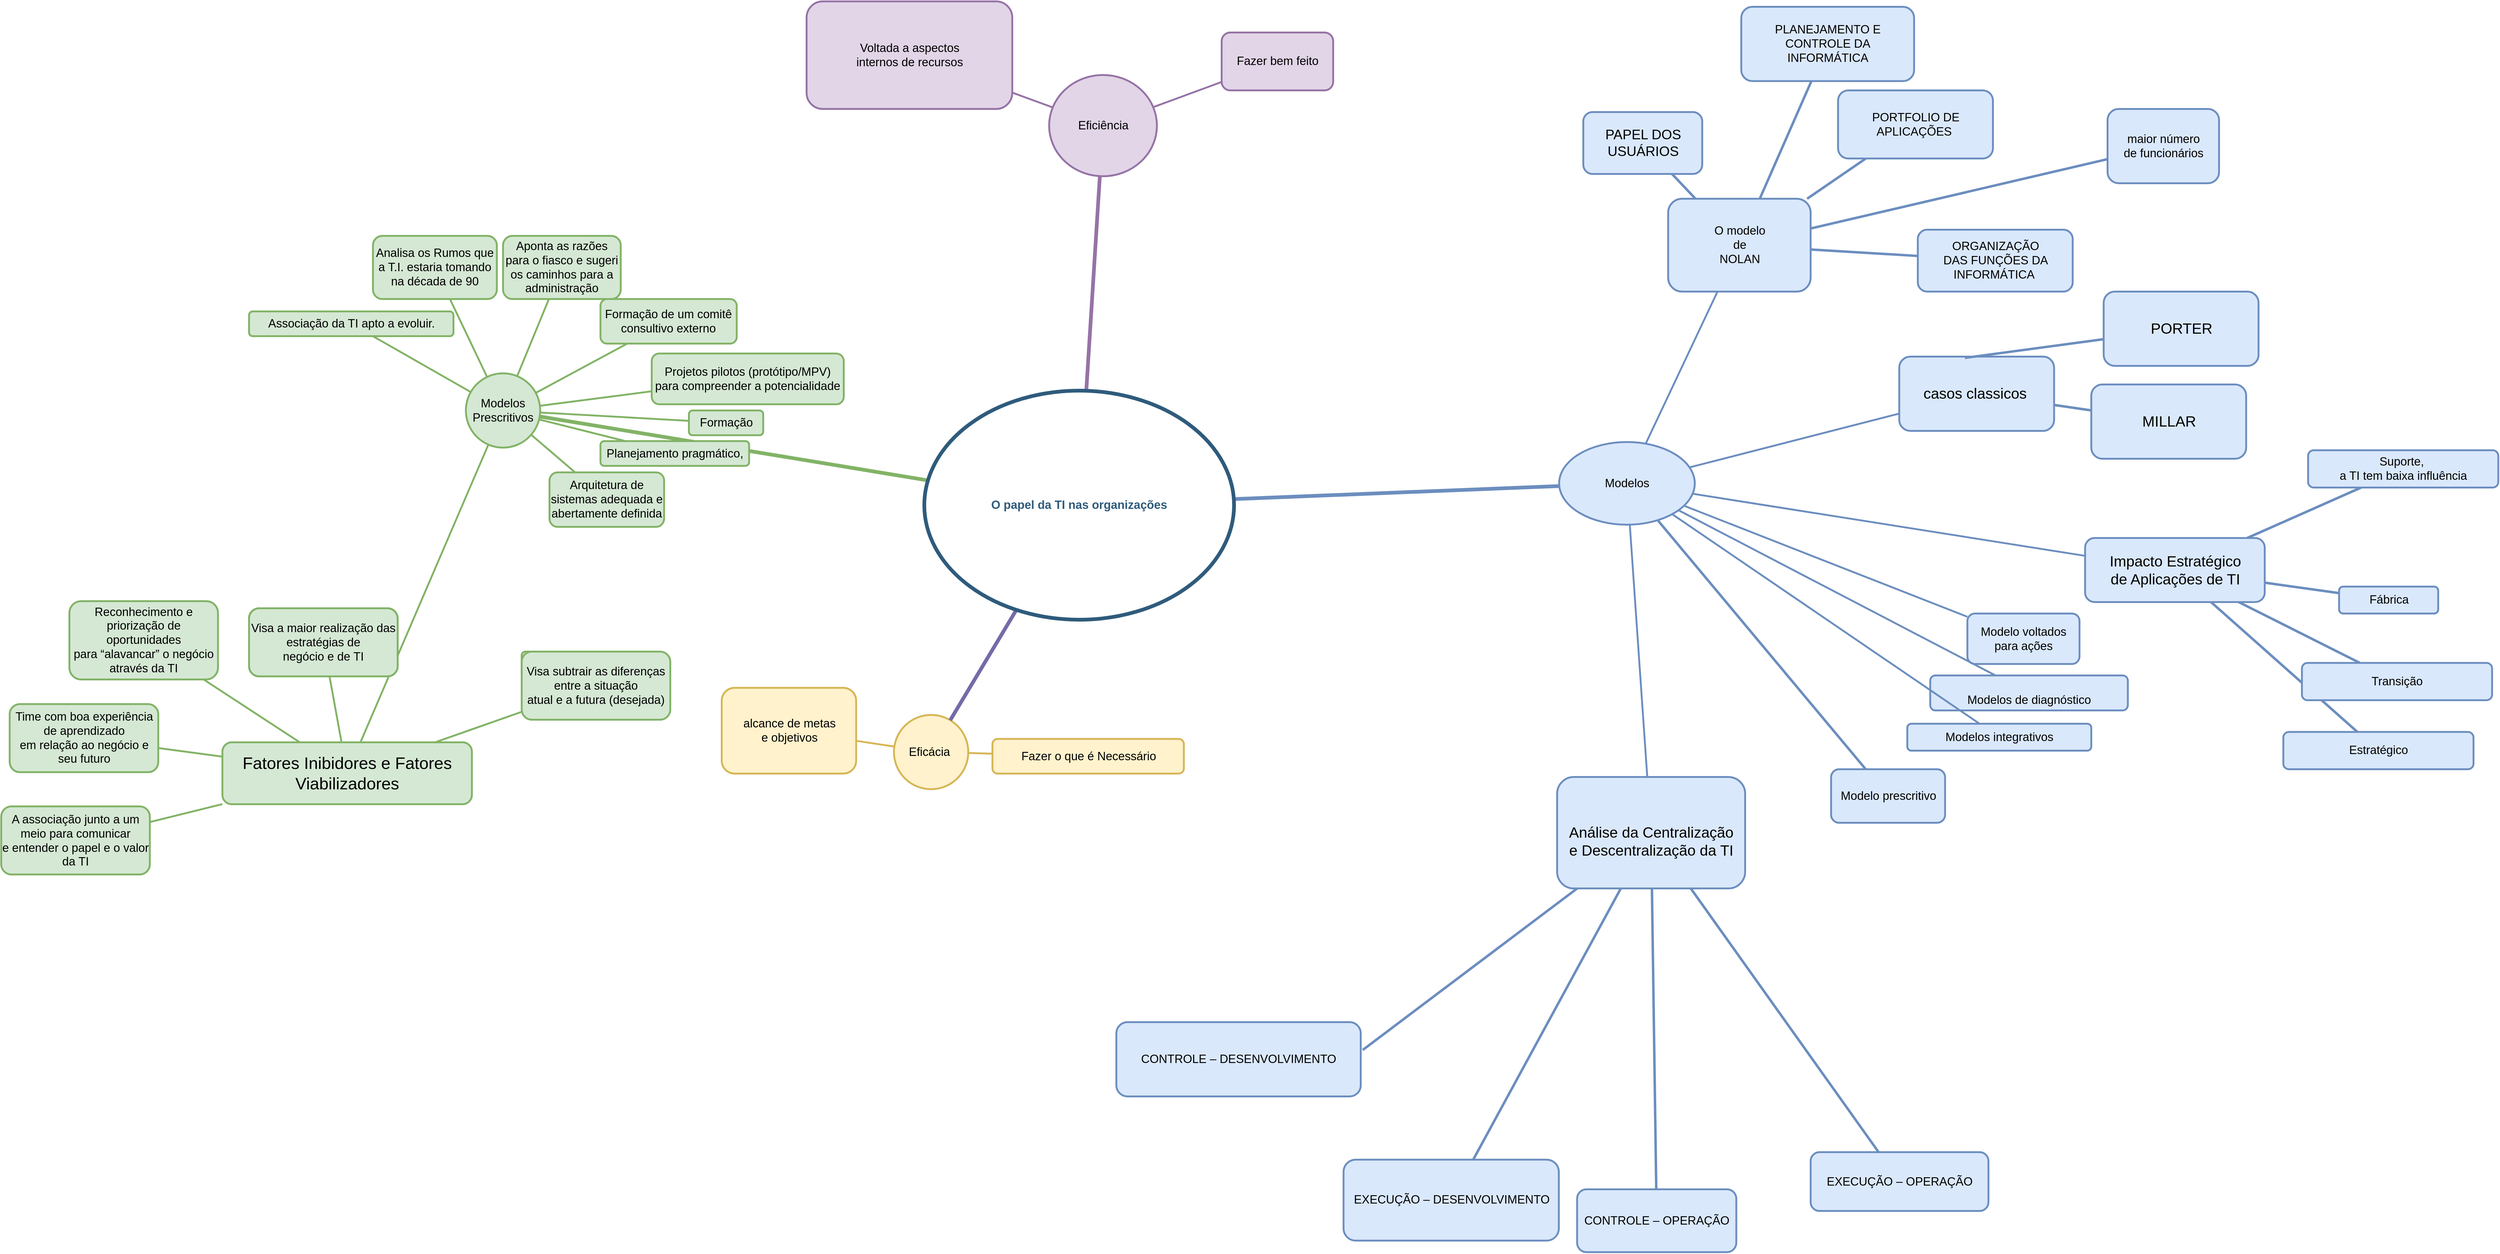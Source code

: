 <mxfile version="20.4.0" type="google"><diagram id="6a731a19-8d31-9384-78a2-239565b7b9f0" name="Page-1"><mxGraphModel grid="1" page="1" gridSize="10" guides="1" tooltips="1" connect="1" arrows="1" fold="1" pageScale="1" pageWidth="1169" pageHeight="827" background="none" math="0" shadow="0"><root><mxCell id="0"/><mxCell id="1" parent="0"/><mxCell id="1351" value="Modelos Prescritivos " style="ellipse;whiteSpace=wrap;html=1;shadow=0;fontFamily=Helvetica;fontSize=19;align=center;strokeWidth=3;fillColor=#d5e8d4;strokeColor=#82b366;" vertex="1" parent="1"><mxGeometry x="120" y="632.03" width="120" height="120" as="geometry"/></mxCell><mxCell id="1352" value="&lt;font style=&quot;font-size: 19px;&quot;&gt;Modelos&lt;/font&gt;" style="ellipse;whiteSpace=wrap;html=1;shadow=0;fontFamily=Helvetica;fontSize=19;align=center;strokeWidth=3;fillColor=#dae8fc;strokeColor=#6c8ebf;" vertex="1" parent="1"><mxGeometry x="1884.75" y="743" width="219" height="133.5" as="geometry"/></mxCell><mxCell id="1353" value="&lt;font style=&quot;font-size: 19px;&quot;&gt;Eficiência&lt;/font&gt;" style="ellipse;whiteSpace=wrap;html=1;shadow=0;fontFamily=Helvetica;fontSize=19;align=center;strokeWidth=3;fillColor=#e1d5e7;strokeColor=#9673a6;" vertex="1" parent="1"><mxGeometry x="1061.5" y="150.15" width="174" height="163.5" as="geometry"/></mxCell><mxCell id="1354" value="&lt;font style=&quot;font-size: 19px;&quot;&gt;Eficácia&amp;nbsp;&lt;/font&gt;" style="ellipse;whiteSpace=wrap;html=1;shadow=0;fontFamily=Helvetica;fontSize=19;align=center;strokeWidth=3;fillColor=#fff2cc;strokeColor=#d6b656;" vertex="1" parent="1"><mxGeometry x="811" y="1183.75" width="120" height="120" as="geometry"/></mxCell><mxCell id="1360" style="endArrow=none;strokeWidth=6;strokeColor=#82b366;html=1;fontSize=19;fillColor=#d5e8d4;" edge="1" parent="1" source="1515" target="1351"><mxGeometry relative="1" as="geometry"><mxPoint x="1243.802" y="620.974" as="sourcePoint"/></mxGeometry></mxCell><mxCell id="1361" style="endArrow=none;strokeWidth=6;strokeColor=#6c8ebf;html=1;fontSize=19;fillColor=#dae8fc;" edge="1" parent="1" source="1515" target="1352"><mxGeometry relative="1" as="geometry"><mxPoint x="1835.458" y="223.913" as="sourcePoint"/></mxGeometry></mxCell><mxCell id="1362" style="endArrow=none;strokeWidth=6;strokeColor=#9673a6;html=1;fontSize=19;fillColor=#e1d5e7;" edge="1" parent="1" source="1515" target="1353"><mxGeometry relative="1" as="geometry"/></mxCell><mxCell id="1364" style="endArrow=none;strokeWidth=6;strokeColor=#736ca8;html=1;fontSize=19;" edge="1" parent="1" source="1515" target="1354"><mxGeometry relative="1" as="geometry"/></mxCell><mxCell id="1390" value="" style="rounded=1;fillColor=#d5e8d4;strokeColor=#82b366;strokeWidth=3;shadow=0;html=1;fontSize=19;" vertex="1" parent="1"><mxGeometry x="210.12" y="1081.5" width="120" height="40" as="geometry"/></mxCell><mxCell id="1391" value="Associação da TI apto a evoluir." style="rounded=1;fillColor=#d5e8d4;strokeColor=#82b366;strokeWidth=3;shadow=0;html=1;fontSize=19;" vertex="1" parent="1"><mxGeometry x="-230" y="532.03" width="330" height="40" as="geometry"/></mxCell><mxCell id="1392" value="Analisa os Rumos que a T.I. estaria tomando na década de 90" style="rounded=1;fillColor=#d5e8d4;strokeColor=#82b366;strokeWidth=3;shadow=0;fontSize=19;whiteSpace=wrap;" vertex="1" parent="1"><mxGeometry x="-30" y="410" width="200" height="102.03" as="geometry"/></mxCell><mxCell id="1393" value="Aponta as razões para o fiasco e sugeri os caminhos para a administração" style="rounded=1;fillColor=#d5e8d4;strokeColor=#82b366;strokeWidth=3;shadow=0;html=1;fontSize=19;whiteSpace=wrap;" vertex="1" parent="1"><mxGeometry x="180" y="410" width="190" height="102.03" as="geometry"/></mxCell><mxCell id="1394" value="Formação de um comitê consultivo externo" style="rounded=1;fillColor=#d5e8d4;strokeColor=#82b366;strokeWidth=3;shadow=0;html=1;fontSize=19;whiteSpace=wrap;" vertex="1" parent="1"><mxGeometry x="337.25" y="512.03" width="220" height="72.03" as="geometry"/></mxCell><mxCell id="1395" value="&lt;div&gt;Projetos pilotos (protótipo/MPV)&lt;/div&gt;&lt;div&gt;para compreender a potencialidade&lt;/div&gt;" style="rounded=1;fillColor=#d5e8d4;strokeColor=#82b366;strokeWidth=3;shadow=0;html=1;fontSize=19;whiteSpace=wrap;" vertex="1" parent="1"><mxGeometry x="420" y="600" width="310" height="82.03" as="geometry"/></mxCell><mxCell id="1396" value="Formação" style="rounded=1;fillColor=#d5e8d4;strokeColor=#82b366;strokeWidth=3;shadow=0;html=1;fontSize=19;" vertex="1" parent="1"><mxGeometry x="480" y="692.03" width="120" height="40" as="geometry"/></mxCell><mxCell id="1397" value="Planejamento pragmático," style="rounded=1;fillColor=#d5e8d4;strokeColor=#82b366;strokeWidth=3;shadow=0;html=1;fontSize=19;" vertex="1" parent="1"><mxGeometry x="337.25" y="741.5" width="240" height="40" as="geometry"/></mxCell><mxCell id="1398" value="Arquitetura de sistemas adequada e abertamente definida" style="rounded=1;fillColor=#d5e8d4;strokeColor=#82b366;strokeWidth=3;shadow=0;html=1;fontSize=19;whiteSpace=wrap;" vertex="1" parent="1"><mxGeometry x="255" y="792.03" width="185" height="87.97" as="geometry"/></mxCell><mxCell id="1402" value="" style="edgeStyle=none;endArrow=none;strokeWidth=3;strokeColor=#82b366;html=1;fontSize=19;fillColor=#d5e8d4;" edge="1" parent="1" source="1351" target="QZikWlyJwUyEpNXA5WHQ-1542"><mxGeometry x="-980" y="412.03" width="100" height="100" as="geometry"><mxPoint x="-980" y="512.03" as="sourcePoint"/><mxPoint x="-880" y="412.03" as="targetPoint"/></mxGeometry></mxCell><mxCell id="1403" value="" style="edgeStyle=none;endArrow=none;strokeWidth=3;strokeColor=#82b366;html=1;fontSize=19;fillColor=#d5e8d4;" edge="1" parent="1" source="1351" target="1391"><mxGeometry x="-980" y="412.03" width="100" height="100" as="geometry"><mxPoint x="-980" y="512.03" as="sourcePoint"/><mxPoint x="-880" y="412.03" as="targetPoint"/></mxGeometry></mxCell><mxCell id="1404" value="" style="edgeStyle=none;endArrow=none;strokeWidth=3;strokeColor=#82b366;html=1;fontSize=19;fillColor=#d5e8d4;" edge="1" parent="1" source="1351" target="1392"><mxGeometry x="-980" y="412.03" width="100" height="100" as="geometry"><mxPoint x="-980" y="512.03" as="sourcePoint"/><mxPoint x="-880" y="412.03" as="targetPoint"/></mxGeometry></mxCell><mxCell id="1405" value="" style="edgeStyle=none;endArrow=none;strokeWidth=3;strokeColor=#82b366;html=1;fontSize=19;fillColor=#d5e8d4;" edge="1" parent="1" source="1351" target="1393"><mxGeometry x="-980" y="412.03" width="100" height="100" as="geometry"><mxPoint x="-980" y="512.03" as="sourcePoint"/><mxPoint x="-880" y="412.03" as="targetPoint"/></mxGeometry></mxCell><mxCell id="1406" value="" style="edgeStyle=none;endArrow=none;strokeWidth=3;strokeColor=#82b366;html=1;fontSize=19;fillColor=#d5e8d4;" edge="1" parent="1" source="1351" target="1394"><mxGeometry x="-980" y="412.03" width="100" height="100" as="geometry"><mxPoint x="-980" y="512.03" as="sourcePoint"/><mxPoint x="-880" y="412.03" as="targetPoint"/></mxGeometry></mxCell><mxCell id="1407" value="" style="edgeStyle=none;endArrow=none;strokeWidth=3;strokeColor=#82b366;html=1;fontSize=19;fillColor=#d5e8d4;" edge="1" parent="1" source="1351" target="1395"><mxGeometry x="-980" y="412.03" width="100" height="100" as="geometry"><mxPoint x="-980" y="512.03" as="sourcePoint"/><mxPoint x="-880" y="412.03" as="targetPoint"/></mxGeometry></mxCell><mxCell id="1408" value="" style="edgeStyle=none;endArrow=none;strokeWidth=3;strokeColor=#82b366;html=1;fontSize=19;fillColor=#d5e8d4;" edge="1" parent="1" source="1351" target="1396"><mxGeometry x="-980" y="412.03" width="100" height="100" as="geometry"><mxPoint x="-980" y="512.03" as="sourcePoint"/><mxPoint x="-880" y="412.03" as="targetPoint"/></mxGeometry></mxCell><mxCell id="1409" value="" style="edgeStyle=none;endArrow=none;strokeWidth=3;strokeColor=#82b366;html=1;fontSize=19;fillColor=#d5e8d4;" edge="1" parent="1" source="1351" target="1397"><mxGeometry x="-980" y="412.03" width="100" height="100" as="geometry"><mxPoint x="-980" y="512.03" as="sourcePoint"/><mxPoint x="-880" y="412.03" as="targetPoint"/></mxGeometry></mxCell><mxCell id="1410" value="" style="edgeStyle=none;endArrow=none;strokeWidth=3;strokeColor=#82b366;html=1;fontSize=19;fillColor=#d5e8d4;" edge="1" parent="1" source="1351" target="1398"><mxGeometry x="-980" y="412.03" width="100" height="100" as="geometry"><mxPoint x="-980" y="512.03" as="sourcePoint"/><mxPoint x="-880" y="412.03" as="targetPoint"/></mxGeometry></mxCell><mxCell id="1411" value="&lt;font style=&quot;font-size: 24px;&quot;&gt;casos classicos&amp;nbsp;&lt;/font&gt;" style="rounded=1;fillColor=#dae8fc;strokeColor=#6c8ebf;strokeWidth=3;shadow=0;html=1;fontSize=19;" vertex="1" parent="1"><mxGeometry x="2433.75" y="605" width="250" height="120" as="geometry"/></mxCell><mxCell id="1413" value="&lt;font style=&quot;font-size: 24px;&quot;&gt;&lt;br&gt;Análise da Centralização &lt;br&gt;e Descentralização da TI&lt;br&gt;&lt;/font&gt;" style="rounded=1;fillColor=#dae8fc;strokeColor=#6c8ebf;strokeWidth=3;shadow=0;html=1;fontSize=19;" vertex="1" parent="1"><mxGeometry x="1881.5" y="1284.06" width="303.5" height="180" as="geometry"/></mxCell><mxCell id="1414" value="PAPEL DOS&lt;br style=&quot;font-size: 22px;&quot;&gt;USUÁRIOS" style="rounded=1;fillColor=#dae8fc;strokeColor=#6c8ebf;strokeWidth=3;shadow=0;html=1;fontSize=22;" vertex="1" parent="1"><mxGeometry x="1923.75" y="210" width="192" height="100" as="geometry"/></mxCell><mxCell id="I_x66YGBrbUjMfRv_7i9-1545" style="rounded=0;orthogonalLoop=1;jettySize=auto;html=1;fontSize=19;strokeColor=#6c8ebf;endArrow=none;endFill=0;strokeWidth=4;fillColor=#dae8fc;" edge="1" parent="1" source="1415" target="I_x66YGBrbUjMfRv_7i9-1544"><mxGeometry relative="1" as="geometry"><mxPoint x="2270" y="340" as="sourcePoint"/></mxGeometry></mxCell><mxCell id="Ye3POSih27wKz1VsccQ0-1542" style="rounded=0;orthogonalLoop=1;jettySize=auto;html=1;fontSize=20;strokeColor=#6c8ebf;strokeWidth=4;endArrow=none;endFill=0;fillColor=#dae8fc;" edge="1" parent="1" source="1415" target="1414"><mxGeometry relative="1" as="geometry"/></mxCell><mxCell id="1415" value="&lt;font style=&quot;font-size: 19px;&quot;&gt;O modelo&lt;br style=&quot;font-size: 19px;&quot;&gt;de&lt;br style=&quot;font-size: 19px;&quot;&gt;NOLAN&lt;/font&gt;" style="rounded=1;fillColor=#dae8fc;strokeColor=#6c8ebf;strokeWidth=3;shadow=0;html=1;fontSize=19;" vertex="1" parent="1"><mxGeometry x="2060.75" y="350" width="230" height="150" as="geometry"/></mxCell><mxCell id="1416" value="&lt;span style=&quot;font-size: 19px;&quot;&gt;Modelo voltados&lt;/span&gt;&lt;br style=&quot;font-size: 19px;&quot;&gt;&lt;span style=&quot;font-size: 19px;&quot;&gt;para ações&lt;br style=&quot;font-size: 19px;&quot;&gt;&lt;/span&gt;" style="rounded=1;fillColor=#dae8fc;strokeColor=#6c8ebf;strokeWidth=3;shadow=0;html=1;fontSize=19;" vertex="1" parent="1"><mxGeometry x="2543.75" y="1020" width="181" height="81.5" as="geometry"/></mxCell><mxCell id="Ye3POSih27wKz1VsccQ0-1544" style="edgeStyle=none;rounded=0;orthogonalLoop=1;jettySize=auto;html=1;strokeColor=#6c8ebf;strokeWidth=4;fontSize=24;endArrow=none;endFill=0;fillColor=#dae8fc;" edge="1" parent="1" source="1418" target="Ye3POSih27wKz1VsccQ0-1543"><mxGeometry relative="1" as="geometry"/></mxCell><mxCell id="Ye3POSih27wKz1VsccQ0-1547" style="edgeStyle=none;rounded=0;orthogonalLoop=1;jettySize=auto;html=1;strokeColor=#6c8ebf;strokeWidth=4;fontSize=24;endArrow=none;endFill=0;fillColor=#dae8fc;" edge="1" parent="1" source="1418" target="Ye3POSih27wKz1VsccQ0-1546"><mxGeometry relative="1" as="geometry"/></mxCell><mxCell id="Ye3POSih27wKz1VsccQ0-1549" style="edgeStyle=none;rounded=0;orthogonalLoop=1;jettySize=auto;html=1;strokeColor=#6c8ebf;strokeWidth=4;fontSize=24;endArrow=none;endFill=0;fillColor=#dae8fc;" edge="1" parent="1" source="1418" target="Ye3POSih27wKz1VsccQ0-1548"><mxGeometry relative="1" as="geometry"/></mxCell><mxCell id="Ye3POSih27wKz1VsccQ0-1551" style="edgeStyle=none;rounded=0;orthogonalLoop=1;jettySize=auto;html=1;strokeColor=#6c8ebf;strokeWidth=4;fontSize=24;endArrow=none;endFill=0;fillColor=#dae8fc;" edge="1" parent="1" source="1418" target="Ye3POSih27wKz1VsccQ0-1550"><mxGeometry relative="1" as="geometry"/></mxCell><mxCell id="1418" value="Impacto Estratégico&#10;de Aplicações de TI " style="rounded=1;fillColor=#dae8fc;strokeColor=#6c8ebf;strokeWidth=3;shadow=0;html=1;fontSize=24;" vertex="1" parent="1"><mxGeometry x="2733.75" y="898" width="290" height="103.5" as="geometry"/></mxCell><mxCell id="1419" value="&lt;br style=&quot;font-size: 19px;&quot;&gt;&lt;font style=&quot;font-size: 19px;&quot;&gt;Modelos de diagnóstico&lt;br style=&quot;font-size: 19px;&quot;&gt;&lt;/font&gt;" style="rounded=1;fillColor=#dae8fc;strokeColor=#6c8ebf;strokeWidth=3;shadow=0;html=1;fontSize=19;" vertex="1" parent="1"><mxGeometry x="2483.75" y="1120" width="319" height="56.5" as="geometry"/></mxCell><mxCell id="1421" value="&lt;font style=&quot;font-size: 19px;&quot;&gt;Modelos integrativos&lt;/font&gt;" style="rounded=1;fillColor=#dae8fc;strokeColor=#6c8ebf;strokeWidth=3;shadow=0;html=1;fontSize=19;" vertex="1" parent="1"><mxGeometry x="2446.75" y="1198" width="297" height="43.5" as="geometry"/></mxCell><mxCell id="1423" value="" style="edgeStyle=none;endArrow=none;strokeWidth=3;strokeColor=#6c8ebf;html=1;fontSize=19;fillColor=#dae8fc;" edge="1" parent="1" source="1352" target="1411"><mxGeometry x="104.75" y="776.5" width="100" height="100" as="geometry"><mxPoint x="104.75" y="876.5" as="sourcePoint"/><mxPoint x="204.75" y="776.5" as="targetPoint"/></mxGeometry></mxCell><mxCell id="1424" value="" style="edgeStyle=none;endArrow=none;strokeWidth=3;strokeColor=#6c8ebf;html=1;fontSize=19;fillColor=#dae8fc;" edge="1" parent="1" source="1352" target="1413"><mxGeometry x="104.75" y="776.5" width="100" height="100" as="geometry"><mxPoint x="104.75" y="876.5" as="sourcePoint"/><mxPoint x="204.75" y="776.5" as="targetPoint"/></mxGeometry></mxCell><mxCell id="1426" value="" style="edgeStyle=none;endArrow=none;strokeWidth=3;strokeColor=#6c8ebf;html=1;fontSize=19;fillColor=#dae8fc;" edge="1" parent="1" source="1352" target="1415"><mxGeometry x="104.75" y="776.5" width="100" height="100" as="geometry"><mxPoint x="104.75" y="876.5" as="sourcePoint"/><mxPoint x="204.75" y="776.5" as="targetPoint"/></mxGeometry></mxCell><mxCell id="1427" value="" style="edgeStyle=none;endArrow=none;strokeWidth=3;strokeColor=#6c8ebf;html=1;fontSize=19;fillColor=#dae8fc;" edge="1" parent="1" source="1352" target="1416"><mxGeometry x="104.75" y="776.5" width="100" height="100" as="geometry"><mxPoint x="104.75" y="876.5" as="sourcePoint"/><mxPoint x="204.75" y="776.5" as="targetPoint"/></mxGeometry></mxCell><mxCell id="1429" value="" style="edgeStyle=none;endArrow=none;strokeWidth=3;strokeColor=#6c8ebf;html=1;fontSize=19;fillColor=#dae8fc;" edge="1" parent="1" source="1352" target="1418"><mxGeometry x="104.75" y="776.5" width="100" height="100" as="geometry"><mxPoint x="104.75" y="876.5" as="sourcePoint"/><mxPoint x="204.75" y="776.5" as="targetPoint"/></mxGeometry></mxCell><mxCell id="1430" value="" style="edgeStyle=none;endArrow=none;strokeWidth=3;strokeColor=#6c8ebf;html=1;fontSize=19;fillColor=#dae8fc;" edge="1" parent="1" source="1352" target="1419"><mxGeometry x="104.75" y="776.5" width="100" height="100" as="geometry"><mxPoint x="104.75" y="876.5" as="sourcePoint"/><mxPoint x="204.75" y="776.5" as="targetPoint"/></mxGeometry></mxCell><mxCell id="1433" value="" style="edgeStyle=none;endArrow=none;strokeWidth=3;strokeColor=#6c8ebf;html=1;fontSize=19;fillColor=#dae8fc;" edge="1" parent="1" source="1352" target="1421"><mxGeometry x="104.75" y="776.5" width="100" height="100" as="geometry"><mxPoint x="104.75" y="876.5" as="sourcePoint"/><mxPoint x="204.75" y="776.5" as="targetPoint"/></mxGeometry></mxCell><mxCell id="1444" value="&lt;font style=&quot;font-size: 19px;&quot;&gt;Fazer bem feito&lt;/font&gt;" style="rounded=1;fillColor=#e1d5e7;strokeColor=#9673a6;strokeWidth=3;shadow=0;html=1;fontSize=19;" vertex="1" parent="1"><mxGeometry x="1340" y="81.5" width="180" height="93.5" as="geometry"/></mxCell><mxCell id="1445" value="&lt;font style=&quot;font-size: 19px;&quot;&gt;Voltada a aspectos &lt;br style=&quot;font-size: 19px;&quot;&gt;internos de recursos&lt;/font&gt;" style="rounded=1;fillColor=#e1d5e7;strokeColor=#9673a6;strokeWidth=3;shadow=0;html=1;align=center;fontSize=19;" vertex="1" parent="1"><mxGeometry x="670" y="31.25" width="332" height="173.75" as="geometry"/></mxCell><mxCell id="1455" value="" style="edgeStyle=none;endArrow=none;strokeWidth=3;strokeColor=#9673a6;html=1;fontSize=19;fillColor=#e1d5e7;" edge="1" parent="1" source="1353" target="1444"><mxGeometry x="-1687.5" y="-1134.85" width="100" height="100" as="geometry"><mxPoint x="-1687.5" y="-1034.85" as="sourcePoint"/><mxPoint x="-1587.5" y="-1134.85" as="targetPoint"/></mxGeometry></mxCell><mxCell id="1456" value="" style="edgeStyle=none;endArrow=none;strokeWidth=3;strokeColor=#9673a6;html=1;fontSize=19;fillColor=#e1d5e7;" edge="1" parent="1" source="1353" target="1445"><mxGeometry x="-1687.5" y="-1134.85" width="100" height="100" as="geometry"><mxPoint x="-1687.5" y="-1034.85" as="sourcePoint"/><mxPoint x="-1587.5" y="-1134.85" as="targetPoint"/></mxGeometry></mxCell><mxCell id="1459" value="&lt;font style=&quot;font-size: 19px;&quot;&gt;Fazer o que é Necessário&lt;/font&gt;" style="rounded=1;fillColor=#fff2cc;strokeColor=#d6b656;strokeWidth=3;shadow=0;html=1;fontSize=19;" vertex="1" parent="1"><mxGeometry x="970" y="1222.5" width="309" height="56" as="geometry"/></mxCell><mxCell id="1460" value="&lt;font style=&quot;font-size: 19px;&quot;&gt;alcance de metas&lt;br style=&quot;font-size: 19px;&quot;&gt;e objetivos&lt;br style=&quot;font-size: 19px;&quot;&gt;&lt;/font&gt;" style="rounded=1;fillColor=#fff2cc;strokeColor=#d6b656;strokeWidth=3;shadow=0;html=1;fontSize=19;" vertex="1" parent="1"><mxGeometry x="533" y="1140" width="217" height="138.5" as="geometry"/></mxCell><mxCell id="1463" value="" style="edgeStyle=none;endArrow=none;strokeWidth=3;strokeColor=#d6b656;html=1;fontSize=19;fillColor=#fff2cc;" edge="1" parent="1" source="1354" target="1460"><mxGeometry x="-649" y="-91.25" width="100" height="100" as="geometry"><mxPoint x="-649" y="8.75" as="sourcePoint"/><mxPoint x="-549" y="-91.25" as="targetPoint"/></mxGeometry></mxCell><mxCell id="1514" style="edgeStyle=orthogonalEdgeStyle;rounded=0;html=1;exitX=0.75;exitY=0;entryX=0.75;entryY=0;startArrow=none;startFill=0;endArrow=block;endFill=1;jettySize=auto;orthogonalLoop=1;strokeColor=#6c8ebf;strokeWidth=6;fontSize=19;fontColor=#2F5B7C;fillColor=#dae8fc;" edge="1" parent="1" source="1414" target="1414"><mxGeometry relative="1" as="geometry"/></mxCell><mxCell id="1515" value="O papel da TI nas organizações" style="ellipse;whiteSpace=wrap;html=1;shadow=0;fontFamily=Helvetica;fontSize=19;fontColor=#2F5B7C;align=center;strokeColor=#2F5B7C;strokeWidth=6;fillColor=#FFFFFF;fontStyle=1;gradientColor=none;" vertex="1" parent="1"><mxGeometry x="860" y="660" width="500" height="370" as="geometry"/></mxCell><mxCell id="1541" value="" style="edgeStyle=none;endArrow=none;strokeWidth=3;strokeColor=#d6b656;html=1;fontSize=19;fillColor=#fff2cc;" edge="1" parent="1" source="1354" target="1459"><mxGeometry x="-2074" y="-396.25" width="100" height="100" as="geometry"><mxPoint x="-2074" y="-296.25" as="sourcePoint"/><mxPoint x="-1974" y="-396.25" as="targetPoint"/></mxGeometry></mxCell><mxCell id="I_x66YGBrbUjMfRv_7i9-1568" value="" style="edgeStyle=none;rounded=0;orthogonalLoop=1;jettySize=auto;html=1;strokeColor=#6c8ebf;strokeWidth=4;fontSize=24;endArrow=none;endFill=0;fillColor=#dae8fc;" edge="1" parent="1" source="1417" target="1352"><mxGeometry relative="1" as="geometry"/></mxCell><mxCell id="1417" value="Modelo prescritivo" style="rounded=1;fillColor=#dae8fc;strokeColor=#6c8ebf;strokeWidth=3;shadow=0;html=1;fontSize=19;" vertex="1" parent="1"><mxGeometry x="2323.75" y="1271.5" width="184" height="86.5" as="geometry"/></mxCell><mxCell id="I_x66YGBrbUjMfRv_7i9-1544" value="PORTFOLIO DE&lt;br style=&quot;font-size: 19px;&quot;&gt;APLICAÇÕES&amp;nbsp;&lt;span style=&quot;font-size: 19px;&quot;&gt;&lt;br style=&quot;font-size: 19px;&quot;&gt;&lt;/span&gt;" style="rounded=1;fillColor=#dae8fc;strokeColor=#6c8ebf;strokeWidth=3;shadow=0;html=1;fontSize=19;" vertex="1" parent="1"><mxGeometry x="2335" y="175" width="250" height="110" as="geometry"/></mxCell><mxCell id="I_x66YGBrbUjMfRv_7i9-1549" value="" style="edgeStyle=none;rounded=0;orthogonalLoop=1;jettySize=auto;html=1;strokeColor=#6c8ebf;strokeWidth=4;fontSize=19;endArrow=none;endFill=0;fillColor=#dae8fc;" edge="1" parent="1" source="I_x66YGBrbUjMfRv_7i9-1548" target="1415"><mxGeometry relative="1" as="geometry"/></mxCell><mxCell id="I_x66YGBrbUjMfRv_7i9-1548" value="ORGANIZAÇÃO&lt;br style=&quot;font-size: 19px;&quot;&gt;DAS FUNÇÕES DA&lt;br style=&quot;font-size: 19px;&quot;&gt;INFORMÁTICA&amp;nbsp;&lt;span style=&quot;font-size: 19px;&quot;&gt;&lt;br style=&quot;font-size: 19px;&quot;&gt;&lt;/span&gt;" style="rounded=1;fillColor=#dae8fc;strokeColor=#6c8ebf;strokeWidth=3;shadow=0;html=1;fontSize=19;" vertex="1" parent="1"><mxGeometry x="2463.75" y="400" width="250" height="100" as="geometry"/></mxCell><mxCell id="I_x66YGBrbUjMfRv_7i9-1552" style="edgeStyle=none;rounded=0;orthogonalLoop=1;jettySize=auto;html=1;strokeColor=#6c8ebf;strokeWidth=4;fontSize=19;endArrow=none;endFill=0;fillColor=#dae8fc;" edge="1" parent="1" source="I_x66YGBrbUjMfRv_7i9-1551" target="1415"><mxGeometry relative="1" as="geometry"/></mxCell><mxCell id="I_x66YGBrbUjMfRv_7i9-1551" value="&lt;font style=&quot;font-size: 19px;&quot;&gt;PLANEJAMENTO E&lt;br style=&quot;font-size: 19px;&quot;&gt;CONTROLE DA&lt;br style=&quot;font-size: 19px;&quot;&gt;INFORMÁTICA&lt;/font&gt;&lt;span style=&quot;font-size: 19px;&quot;&gt;&lt;br style=&quot;font-size: 19px;&quot;&gt;&lt;/span&gt;" style="rounded=1;fillColor=#dae8fc;strokeColor=#6c8ebf;strokeWidth=3;shadow=0;html=1;fontSize=19;" vertex="1" parent="1"><mxGeometry x="2178.75" y="40" width="279" height="120" as="geometry"/></mxCell><mxCell id="I_x66YGBrbUjMfRv_7i9-1553" style="edgeStyle=none;rounded=0;orthogonalLoop=1;jettySize=auto;html=1;exitX=1;exitY=1;exitDx=0;exitDy=0;strokeColor=#6c8ebf;strokeWidth=4;fontSize=19;endArrow=none;endFill=0;fillColor=#dae8fc;" edge="1" parent="1" source="I_x66YGBrbUjMfRv_7i9-1551" target="I_x66YGBrbUjMfRv_7i9-1551"><mxGeometry relative="1" as="geometry"/></mxCell><mxCell id="I_x66YGBrbUjMfRv_7i9-1558" value="" style="edgeStyle=none;rounded=0;orthogonalLoop=1;jettySize=auto;html=1;strokeColor=#6c8ebf;strokeWidth=4;fontSize=24;endArrow=none;endFill=0;fillColor=#dae8fc;" edge="1" parent="1" source="I_x66YGBrbUjMfRv_7i9-1554" target="1413"><mxGeometry relative="1" as="geometry"/></mxCell><mxCell id="I_x66YGBrbUjMfRv_7i9-1554" value="EXECUÇÃO – OPERAÇÃO&lt;span style=&quot;font-size: 19px;&quot;&gt;&lt;br style=&quot;font-size: 19px;&quot;&gt;&lt;/span&gt;" style="rounded=1;fillColor=#dae8fc;strokeColor=#6c8ebf;strokeWidth=3;shadow=0;html=1;fontSize=19;" vertex="1" parent="1"><mxGeometry x="2290.75" y="1890" width="287" height="95" as="geometry"/></mxCell><mxCell id="I_x66YGBrbUjMfRv_7i9-1559" value="" style="edgeStyle=none;rounded=0;orthogonalLoop=1;jettySize=auto;html=1;strokeColor=#6c8ebf;strokeWidth=4;fontSize=24;endArrow=none;endFill=0;fillColor=#dae8fc;" edge="1" parent="1" source="I_x66YGBrbUjMfRv_7i9-1555" target="1413"><mxGeometry relative="1" as="geometry"/></mxCell><mxCell id="I_x66YGBrbUjMfRv_7i9-1555" value="CONTROLE – OPERAÇÃO&lt;span style=&quot;font-size: 19px;&quot;&gt;&lt;br style=&quot;font-size: 19px;&quot;&gt;&lt;/span&gt;" style="rounded=1;fillColor=#dae8fc;strokeColor=#6c8ebf;strokeWidth=3;shadow=0;html=1;fontSize=19;" vertex="1" parent="1"><mxGeometry x="1913.75" y="1950" width="257" height="101.5" as="geometry"/></mxCell><mxCell id="I_x66YGBrbUjMfRv_7i9-1560" style="edgeStyle=none;rounded=0;orthogonalLoop=1;jettySize=auto;html=1;strokeColor=#6c8ebf;strokeWidth=4;fontSize=24;endArrow=none;endFill=0;fillColor=#dae8fc;" edge="1" parent="1" source="I_x66YGBrbUjMfRv_7i9-1556" target="1413"><mxGeometry relative="1" as="geometry"><mxPoint x="1708" y="942.935" as="targetPoint"/></mxGeometry></mxCell><mxCell id="I_x66YGBrbUjMfRv_7i9-1556" value="EXECUÇÃO – DESENVOLVIMENTO&lt;span style=&quot;font-size: 19px;&quot;&gt;&lt;br style=&quot;font-size: 19px;&quot;&gt;&lt;/span&gt;" style="rounded=1;fillColor=#dae8fc;strokeColor=#6c8ebf;strokeWidth=3;shadow=0;html=1;fontSize=19;" vertex="1" parent="1"><mxGeometry x="1536.75" y="1902.12" width="347.5" height="130.75" as="geometry"/></mxCell><mxCell id="I_x66YGBrbUjMfRv_7i9-1557" value="CONTROLE – DESENVOLVIMENTO&lt;span style=&quot;font-size: 19px;&quot;&gt;&lt;br style=&quot;font-size: 19px;&quot;&gt;&lt;/span&gt;" style="rounded=1;fillColor=#dae8fc;strokeColor=#6c8ebf;strokeWidth=3;shadow=0;html=1;fontSize=19;" vertex="1" parent="1"><mxGeometry x="1170" y="1680" width="394.5" height="120" as="geometry"/></mxCell><mxCell id="Ye3POSih27wKz1VsccQ0-1543" value="Suporte,&amp;nbsp;&lt;br&gt;a TI tem baixa influência" style="rounded=1;fillColor=#dae8fc;strokeColor=#6c8ebf;strokeWidth=3;shadow=0;html=1;fontSize=19;" vertex="1" parent="1"><mxGeometry x="3093.75" y="756.25" width="307" height="60.25" as="geometry"/></mxCell><mxCell id="Ye3POSih27wKz1VsccQ0-1546" value="Fábrica" style="rounded=1;fillColor=#dae8fc;strokeColor=#6c8ebf;strokeWidth=3;shadow=0;html=1;fontSize=19;" vertex="1" parent="1"><mxGeometry x="3143.75" y="976.5" width="160" height="43.5" as="geometry"/></mxCell><mxCell id="I_x66YGBrbUjMfRv_7i9-1563" style="edgeStyle=none;rounded=0;orthogonalLoop=1;jettySize=auto;html=1;strokeColor=#6c8ebf;strokeWidth=4;fontSize=24;endArrow=none;endFill=0;exitX=1.008;exitY=0.375;exitDx=0;exitDy=0;exitPerimeter=0;fillColor=#dae8fc;" edge="1" parent="1" source="I_x66YGBrbUjMfRv_7i9-1557" target="1413"><mxGeometry relative="1" as="geometry"><mxPoint x="1858" y="1672.4" as="targetPoint"/><mxPoint x="1693.691" y="1594.81" as="sourcePoint"/></mxGeometry></mxCell><mxCell id="Ye3POSih27wKz1VsccQ0-1548" value="Transição" style="rounded=1;fillColor=#dae8fc;strokeColor=#6c8ebf;strokeWidth=3;shadow=0;html=1;fontSize=19;" vertex="1" parent="1"><mxGeometry x="3083.75" y="1099.75" width="307" height="60.25" as="geometry"/></mxCell><mxCell id="Ye3POSih27wKz1VsccQ0-1550" value="Estratégico" style="rounded=1;fillColor=#dae8fc;strokeColor=#6c8ebf;strokeWidth=3;shadow=0;html=1;fontSize=19;" vertex="1" parent="1"><mxGeometry x="3053.75" y="1211.25" width="307" height="60.25" as="geometry"/></mxCell><mxCell id="I_x66YGBrbUjMfRv_7i9-1564" value="&lt;font style=&quot;font-size: 24px;&quot;&gt;PORTER&lt;/font&gt;" style="rounded=1;fillColor=#dae8fc;strokeColor=#6c8ebf;strokeWidth=3;shadow=0;html=1;fontSize=19;" vertex="1" parent="1"><mxGeometry x="2763.75" y="500" width="250" height="120" as="geometry"/></mxCell><mxCell id="I_x66YGBrbUjMfRv_7i9-1566" value="" style="edgeStyle=none;rounded=0;orthogonalLoop=1;jettySize=auto;html=1;strokeColor=#6c8ebf;strokeWidth=4;fontSize=24;endArrow=none;endFill=0;fillColor=#dae8fc;" edge="1" parent="1" source="I_x66YGBrbUjMfRv_7i9-1565" target="1411"><mxGeometry relative="1" as="geometry"/></mxCell><mxCell id="I_x66YGBrbUjMfRv_7i9-1565" value="&lt;font style=&quot;font-size: 24px;&quot;&gt;MILLAR&lt;/font&gt;" style="rounded=1;fillColor=#dae8fc;strokeColor=#6c8ebf;strokeWidth=3;shadow=0;html=1;fontSize=19;" vertex="1" parent="1"><mxGeometry x="2743.75" y="650" width="250" height="120" as="geometry"/></mxCell><mxCell id="I_x66YGBrbUjMfRv_7i9-1567" value="" style="edgeStyle=none;rounded=0;orthogonalLoop=1;jettySize=auto;html=1;strokeColor=#6c8ebf;strokeWidth=4;fontSize=19;endArrow=none;endFill=0;entryX=0.424;entryY=0.017;entryDx=0;entryDy=0;entryPerimeter=0;fillColor=#dae8fc;" edge="1" parent="1" source="I_x66YGBrbUjMfRv_7i9-1564" target="1411"><mxGeometry relative="1" as="geometry"><mxPoint x="2473.75" y="452.433" as="sourcePoint"/><mxPoint x="2300.75" y="441.961" as="targetPoint"/></mxGeometry></mxCell><mxCell id="I_x66YGBrbUjMfRv_7i9-1572" value="maior número &lt;br&gt;de funcionários" style="rounded=1;fillColor=#dae8fc;strokeColor=#6c8ebf;strokeWidth=3;shadow=0;html=1;fontSize=19;" vertex="1" parent="1"><mxGeometry x="2770" y="205" width="180" height="120" as="geometry"/></mxCell><mxCell id="QZikWlyJwUyEpNXA5WHQ-1546" style="edgeStyle=none;rounded=0;orthogonalLoop=1;jettySize=auto;html=1;fontSize=27;endArrow=none;endFill=0;strokeColor=#82b366;strokeWidth=3;fillColor=#d5e8d4;" edge="1" parent="1" source="QZikWlyJwUyEpNXA5WHQ-1542" target="QZikWlyJwUyEpNXA5WHQ-1544"><mxGeometry relative="1" as="geometry"/></mxCell><mxCell id="QZikWlyJwUyEpNXA5WHQ-1542" value="Fatores Inibidores e Fatores Viabilizadores" style="rounded=1;fillColor=#d5e8d4;strokeColor=#82b366;strokeWidth=3;shadow=0;fontSize=27;whiteSpace=wrap;html=1;" vertex="1" parent="1"><mxGeometry x="-273" y="1228" width="402.75" height="100" as="geometry"/></mxCell><mxCell id="QZikWlyJwUyEpNXA5WHQ-1543" value="" style="rounded=1;fillColor=#d5e8d4;strokeColor=#82b366;strokeWidth=3;shadow=0;html=1;fontSize=19;" vertex="1" parent="1"><mxGeometry x="210.12" y="1081.5" width="120" height="40" as="geometry"/></mxCell><mxCell id="QZikWlyJwUyEpNXA5WHQ-1544" value="&lt;div&gt;Visa subtrair as diferenças entre a situação&lt;/div&gt;&lt;div&gt;atual e a futura (desejada)&lt;/div&gt;" style="rounded=1;fillColor=#d5e8d4;strokeColor=#82b366;strokeWidth=3;shadow=0;html=1;fontSize=19;whiteSpace=wrap;" vertex="1" parent="1"><mxGeometry x="210.12" y="1081.5" width="239.88" height="110" as="geometry"/></mxCell><mxCell id="QZikWlyJwUyEpNXA5WHQ-1547" value="visa diminuir as diferenças entre a situação&lt;br&gt;atual e a futura (desejada)" style="rounded=1;fillColor=#d5e8d4;strokeColor=#82b366;strokeWidth=3;shadow=0;html=1;fontSize=19;whiteSpace=wrap;" vertex="1" parent="1"><mxGeometry x="-230" y="1011.5" width="239.88" height="110" as="geometry"/></mxCell><mxCell id="QZikWlyJwUyEpNXA5WHQ-1549" style="edgeStyle=none;rounded=0;orthogonalLoop=1;jettySize=auto;html=1;strokeColor=#82b366;strokeWidth=3;fontSize=27;endArrow=none;endFill=0;fillColor=#d5e8d4;" edge="1" parent="1" source="QZikWlyJwUyEpNXA5WHQ-1548" target="QZikWlyJwUyEpNXA5WHQ-1542"><mxGeometry relative="1" as="geometry"/></mxCell><mxCell id="QZikWlyJwUyEpNXA5WHQ-1548" value="maior cumprimento das estratégias de&#10;negócio e de TI;" style="rounded=1;fillColor=#d5e8d4;strokeColor=#82b366;strokeWidth=3;shadow=0;html=1;fontSize=19;whiteSpace=wrap;" vertex="1" parent="1"><mxGeometry x="-230" y="1011.5" width="239.88" height="110" as="geometry"/></mxCell><mxCell id="QZikWlyJwUyEpNXA5WHQ-1550" value="&lt;div&gt;Visa a maior realização das estratégias de&lt;/div&gt;&lt;div&gt;negócio e de TI&lt;/div&gt;" style="rounded=1;fillColor=#d5e8d4;strokeColor=#82b366;strokeWidth=3;shadow=0;html=1;fontSize=19;whiteSpace=wrap;" vertex="1" parent="1"><mxGeometry x="-230" y="1011.5" width="239.88" height="110" as="geometry"/></mxCell><mxCell id="QZikWlyJwUyEpNXA5WHQ-1552" style="edgeStyle=none;rounded=0;orthogonalLoop=1;jettySize=auto;html=1;strokeColor=#82b366;strokeWidth=3;fontSize=27;endArrow=none;endFill=0;fillColor=#d5e8d4;" edge="1" parent="1" source="QZikWlyJwUyEpNXA5WHQ-1551" target="QZikWlyJwUyEpNXA5WHQ-1542"><mxGeometry relative="1" as="geometry"/></mxCell><mxCell id="QZikWlyJwUyEpNXA5WHQ-1551" value="&lt;div&gt;Reconhecimento e priorização de oportunidades&lt;/div&gt;&lt;div&gt;para “alavancar” o negócio através da TI&lt;/div&gt;" style="rounded=1;fillColor=#d5e8d4;strokeColor=#82b366;strokeWidth=3;shadow=0;html=1;fontSize=19;whiteSpace=wrap;" vertex="1" parent="1"><mxGeometry x="-520" y="1000" width="239.88" height="126.5" as="geometry"/></mxCell><mxCell id="QZikWlyJwUyEpNXA5WHQ-1554" style="edgeStyle=none;rounded=0;orthogonalLoop=1;jettySize=auto;html=1;strokeColor=#82b366;strokeWidth=3;fontSize=27;endArrow=none;endFill=0;fillColor=#d5e8d4;" edge="1" parent="1" source="QZikWlyJwUyEpNXA5WHQ-1553" target="QZikWlyJwUyEpNXA5WHQ-1542"><mxGeometry relative="1" as="geometry"/></mxCell><mxCell id="QZikWlyJwUyEpNXA5WHQ-1553" value="&lt;div&gt;Time com boa experiência de aprendizado&lt;/div&gt;&lt;div&gt;em relação ao negócio e seu futuro&lt;/div&gt;" style="rounded=1;fillColor=#d5e8d4;strokeColor=#82b366;strokeWidth=3;shadow=0;html=1;fontSize=19;whiteSpace=wrap;" vertex="1" parent="1"><mxGeometry x="-616.38" y="1166.25" width="239.88" height="110" as="geometry"/></mxCell><mxCell id="QZikWlyJwUyEpNXA5WHQ-1556" style="edgeStyle=none;rounded=0;orthogonalLoop=1;jettySize=auto;html=1;strokeColor=#82b366;strokeWidth=3;fontSize=27;endArrow=none;endFill=0;fillColor=#d5e8d4;" edge="1" parent="1" source="QZikWlyJwUyEpNXA5WHQ-1555" target="QZikWlyJwUyEpNXA5WHQ-1542"><mxGeometry relative="1" as="geometry"/></mxCell><mxCell id="QZikWlyJwUyEpNXA5WHQ-1555" value="&lt;div&gt;A associação junto a um meio para comunicar&lt;/div&gt;&lt;div&gt;e entender o papel e o valor da TI&lt;/div&gt;" style="rounded=1;fillColor=#d5e8d4;strokeColor=#82b366;strokeWidth=3;shadow=0;html=1;fontSize=19;whiteSpace=wrap;" vertex="1" parent="1"><mxGeometry x="-630" y="1331.5" width="239.88" height="110" as="geometry"/></mxCell><mxCell id="L5cUQG1G6l-7pnDr8I7h-1546" style="rounded=0;orthogonalLoop=1;jettySize=auto;html=1;fontSize=19;strokeColor=#6c8ebf;endArrow=none;endFill=0;strokeWidth=4;fillColor=#dae8fc;" edge="1" parent="1" source="1415" target="I_x66YGBrbUjMfRv_7i9-1572"><mxGeometry relative="1" as="geometry"><mxPoint x="2300.75" y="381.356" as="sourcePoint"/><mxPoint x="2410.844" y="330" as="targetPoint"/></mxGeometry></mxCell></root></mxGraphModel></diagram></mxfile>
